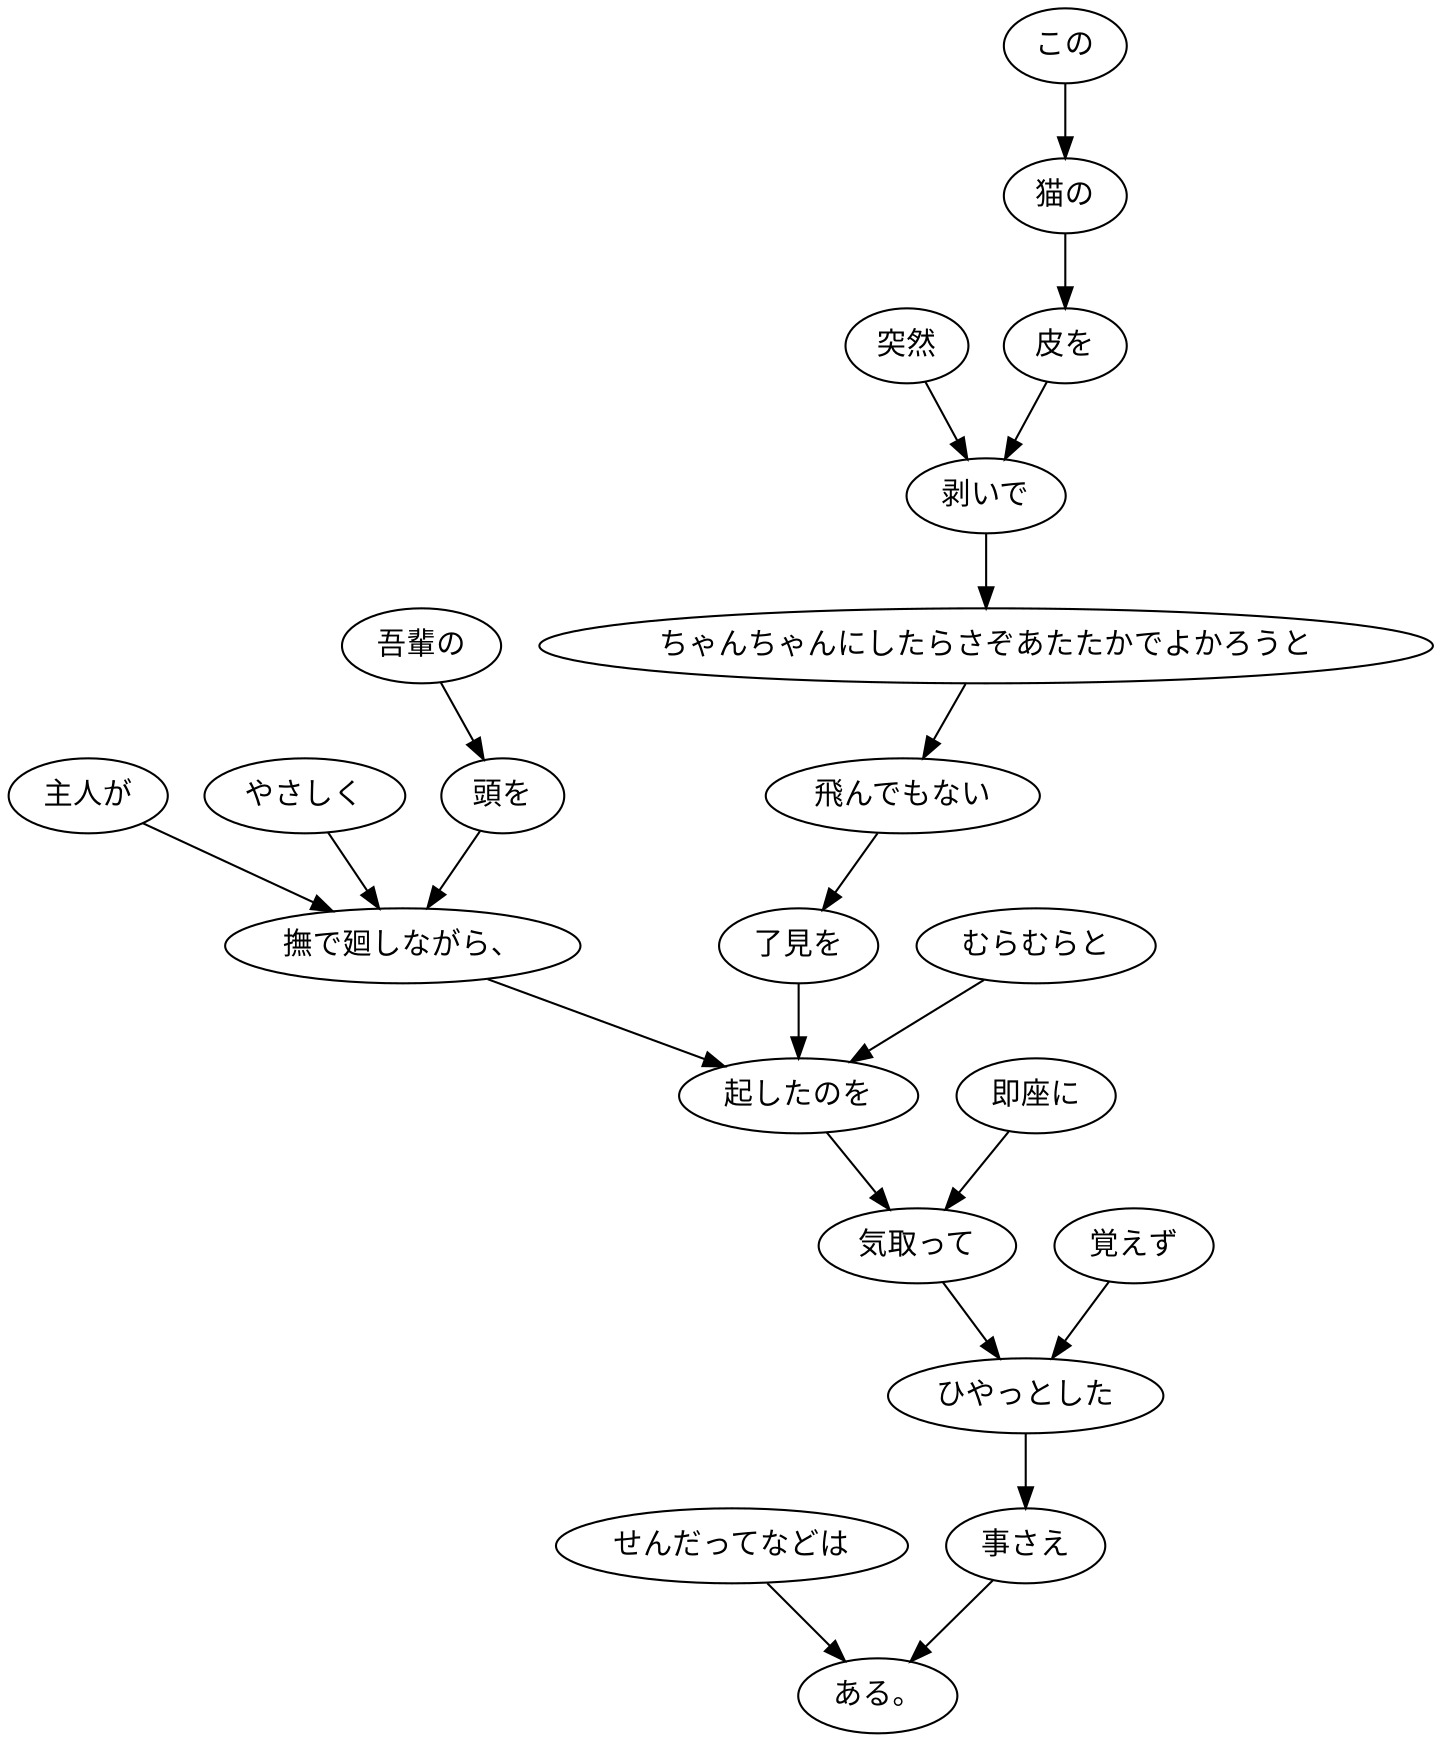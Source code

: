 digraph graph6386 {
	node0 [label="せんだってなどは"];
	node1 [label="主人が"];
	node2 [label="やさしく"];
	node3 [label="吾輩の"];
	node4 [label="頭を"];
	node5 [label="撫で廻しながら、"];
	node6 [label="突然"];
	node7 [label="この"];
	node8 [label="猫の"];
	node9 [label="皮を"];
	node10 [label="剥いで"];
	node11 [label="ちゃんちゃんにしたらさぞあたたかでよかろうと"];
	node12 [label="飛んでもない"];
	node13 [label="了見を"];
	node14 [label="むらむらと"];
	node15 [label="起したのを"];
	node16 [label="即座に"];
	node17 [label="気取って"];
	node18 [label="覚えず"];
	node19 [label="ひやっとした"];
	node20 [label="事さえ"];
	node21 [label="ある。"];
	node0 -> node21;
	node1 -> node5;
	node2 -> node5;
	node3 -> node4;
	node4 -> node5;
	node5 -> node15;
	node6 -> node10;
	node7 -> node8;
	node8 -> node9;
	node9 -> node10;
	node10 -> node11;
	node11 -> node12;
	node12 -> node13;
	node13 -> node15;
	node14 -> node15;
	node15 -> node17;
	node16 -> node17;
	node17 -> node19;
	node18 -> node19;
	node19 -> node20;
	node20 -> node21;
}
